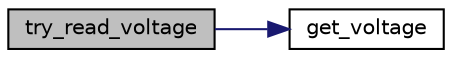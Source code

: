 digraph "try_read_voltage"
{
  edge [fontname="Helvetica",fontsize="10",labelfontname="Helvetica",labelfontsize="10"];
  node [fontname="Helvetica",fontsize="10",shape=record];
  rankdir="LR";
  Node58 [label="try_read_voltage",height=0.2,width=0.4,color="black", fillcolor="grey75", style="filled", fontcolor="black"];
  Node58 -> Node59 [color="midnightblue",fontsize="10",style="solid",fontname="Helvetica"];
  Node59 [label="get_voltage",height=0.2,width=0.4,color="black", fillcolor="white", style="filled",URL="$main_8c.html#a2017b011897009154e88099ab7e43a65"];
}
